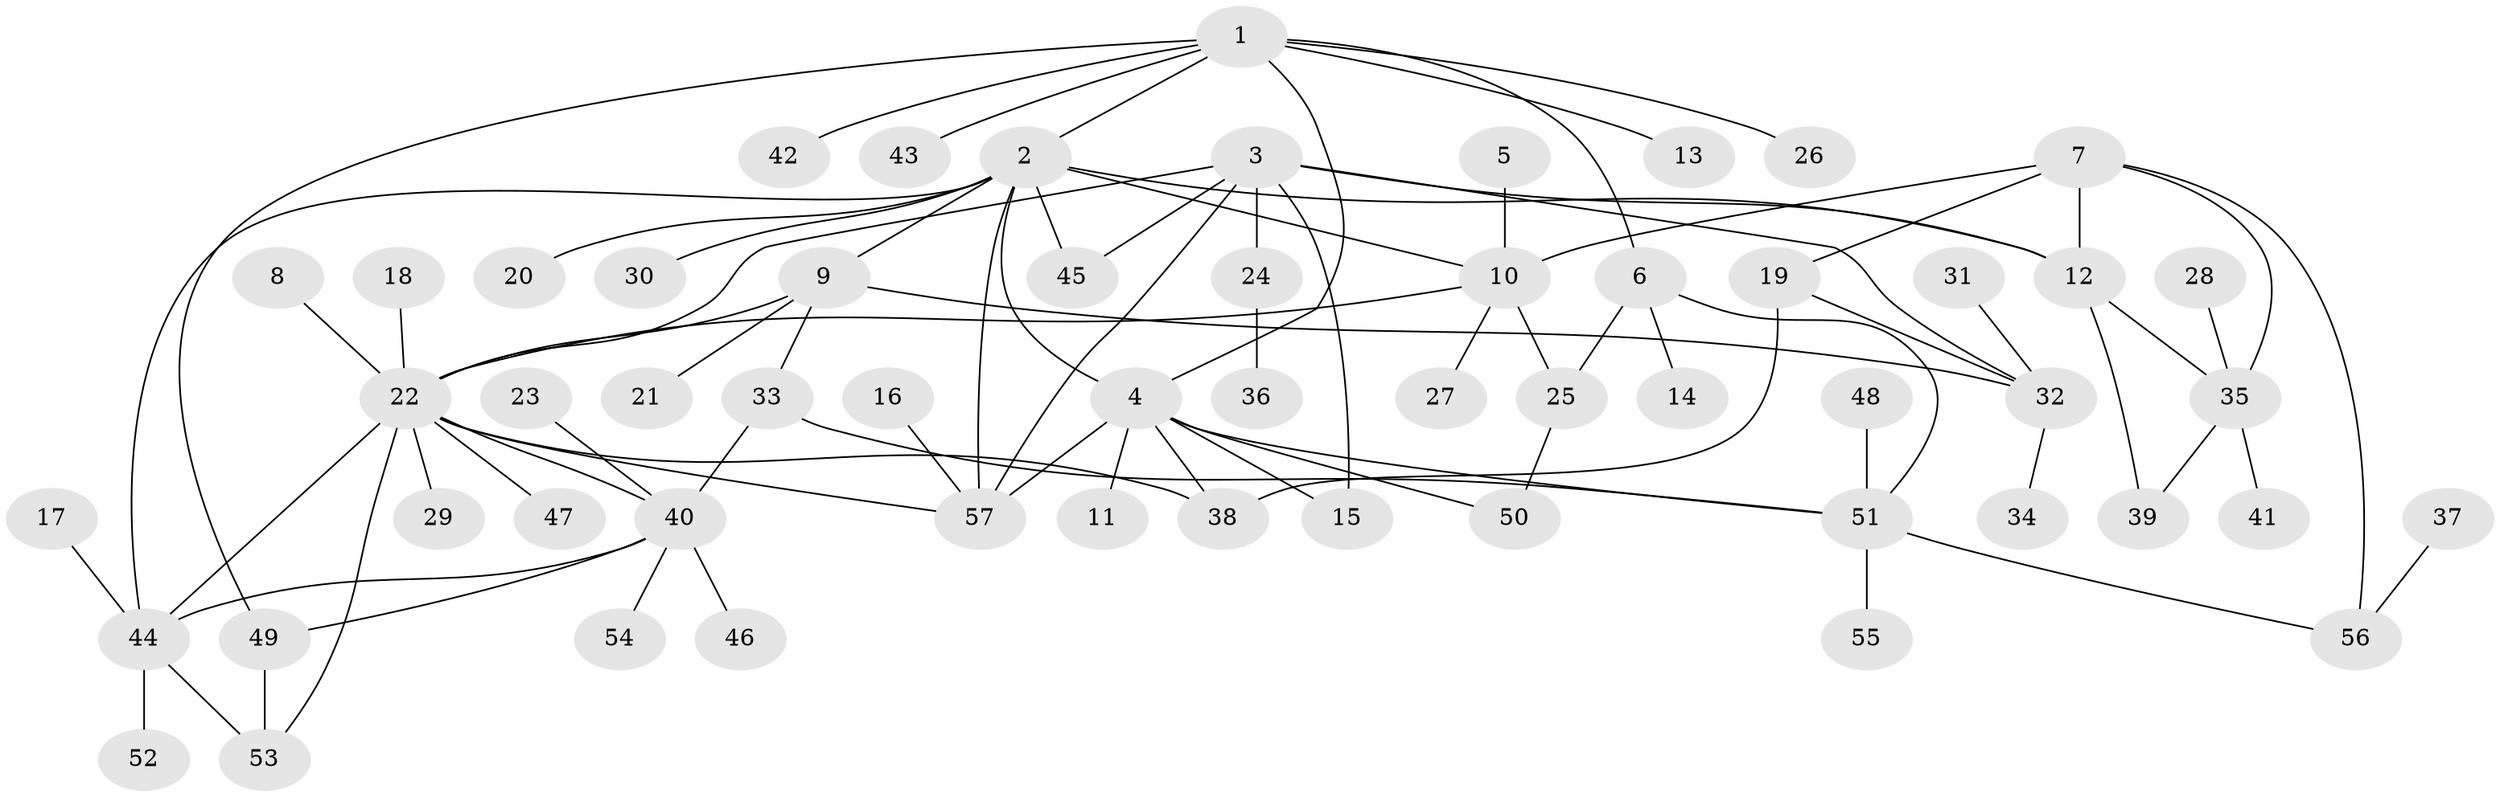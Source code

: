 // original degree distribution, {14: 0.012345679012345678, 5: 0.06172839506172839, 2: 0.14814814814814814, 11: 0.012345679012345678, 12: 0.012345679012345678, 3: 0.09876543209876543, 6: 0.024691358024691357, 9: 0.012345679012345678, 1: 0.5185185185185185, 7: 0.037037037037037035, 4: 0.04938271604938271, 8: 0.012345679012345678}
// Generated by graph-tools (version 1.1) at 2025/36/03/04/25 23:36:40]
// undirected, 57 vertices, 82 edges
graph export_dot {
  node [color=gray90,style=filled];
  1;
  2;
  3;
  4;
  5;
  6;
  7;
  8;
  9;
  10;
  11;
  12;
  13;
  14;
  15;
  16;
  17;
  18;
  19;
  20;
  21;
  22;
  23;
  24;
  25;
  26;
  27;
  28;
  29;
  30;
  31;
  32;
  33;
  34;
  35;
  36;
  37;
  38;
  39;
  40;
  41;
  42;
  43;
  44;
  45;
  46;
  47;
  48;
  49;
  50;
  51;
  52;
  53;
  54;
  55;
  56;
  57;
  1 -- 2 [weight=1.0];
  1 -- 4 [weight=1.0];
  1 -- 6 [weight=1.0];
  1 -- 13 [weight=1.0];
  1 -- 26 [weight=1.0];
  1 -- 42 [weight=1.0];
  1 -- 43 [weight=1.0];
  1 -- 49 [weight=1.0];
  2 -- 4 [weight=1.0];
  2 -- 9 [weight=1.0];
  2 -- 10 [weight=1.0];
  2 -- 12 [weight=1.0];
  2 -- 20 [weight=1.0];
  2 -- 30 [weight=1.0];
  2 -- 44 [weight=1.0];
  2 -- 45 [weight=1.0];
  2 -- 57 [weight=1.0];
  3 -- 12 [weight=1.0];
  3 -- 15 [weight=1.0];
  3 -- 22 [weight=1.0];
  3 -- 24 [weight=1.0];
  3 -- 32 [weight=1.0];
  3 -- 45 [weight=1.0];
  3 -- 57 [weight=1.0];
  4 -- 11 [weight=1.0];
  4 -- 15 [weight=1.0];
  4 -- 38 [weight=1.0];
  4 -- 50 [weight=1.0];
  4 -- 51 [weight=1.0];
  4 -- 57 [weight=1.0];
  5 -- 10 [weight=1.0];
  6 -- 14 [weight=1.0];
  6 -- 25 [weight=1.0];
  6 -- 51 [weight=1.0];
  7 -- 10 [weight=1.0];
  7 -- 12 [weight=1.0];
  7 -- 19 [weight=1.0];
  7 -- 35 [weight=1.0];
  7 -- 56 [weight=1.0];
  8 -- 22 [weight=1.0];
  9 -- 21 [weight=1.0];
  9 -- 22 [weight=1.0];
  9 -- 32 [weight=1.0];
  9 -- 33 [weight=1.0];
  10 -- 22 [weight=1.0];
  10 -- 25 [weight=1.0];
  10 -- 27 [weight=1.0];
  12 -- 35 [weight=1.0];
  12 -- 39 [weight=1.0];
  16 -- 57 [weight=1.0];
  17 -- 44 [weight=1.0];
  18 -- 22 [weight=1.0];
  19 -- 32 [weight=1.0];
  19 -- 38 [weight=1.0];
  22 -- 29 [weight=1.0];
  22 -- 38 [weight=1.0];
  22 -- 40 [weight=1.0];
  22 -- 44 [weight=2.0];
  22 -- 47 [weight=1.0];
  22 -- 53 [weight=1.0];
  22 -- 57 [weight=1.0];
  23 -- 40 [weight=1.0];
  24 -- 36 [weight=1.0];
  25 -- 50 [weight=1.0];
  28 -- 35 [weight=1.0];
  31 -- 32 [weight=1.0];
  32 -- 34 [weight=1.0];
  33 -- 40 [weight=1.0];
  33 -- 51 [weight=1.0];
  35 -- 39 [weight=1.0];
  35 -- 41 [weight=1.0];
  37 -- 56 [weight=1.0];
  40 -- 44 [weight=1.0];
  40 -- 46 [weight=1.0];
  40 -- 49 [weight=1.0];
  40 -- 54 [weight=1.0];
  44 -- 52 [weight=1.0];
  44 -- 53 [weight=1.0];
  48 -- 51 [weight=1.0];
  49 -- 53 [weight=1.0];
  51 -- 55 [weight=1.0];
  51 -- 56 [weight=1.0];
}
